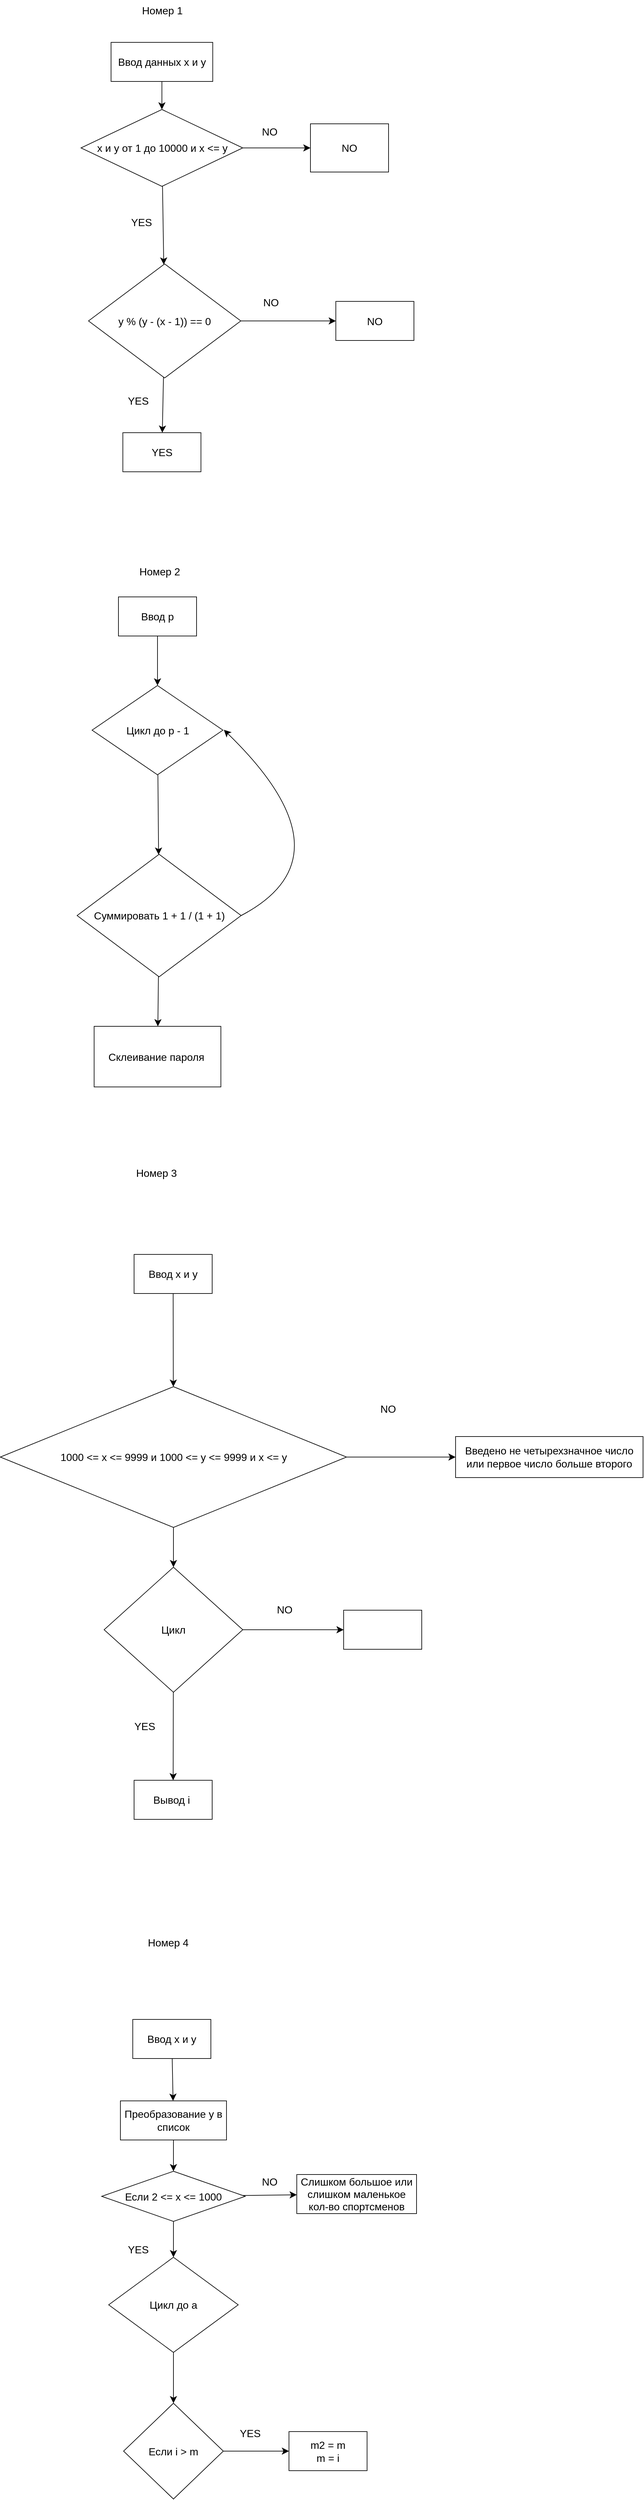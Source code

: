 <mxfile version="22.1.4" type="github">
  <diagram name="Страница — 1" id="HSgIeYpHN0TZc10av27_">
    <mxGraphModel dx="866" dy="777" grid="0" gridSize="10" guides="1" tooltips="1" connect="1" arrows="1" fold="1" page="0" pageScale="1" pageWidth="827" pageHeight="1169" math="0" shadow="0">
      <root>
        <mxCell id="0" />
        <mxCell id="1" parent="0" />
        <mxCell id="zJwWBmNFhzAgIZPLMXwU-3" value="" style="edgeStyle=none;curved=1;rounded=0;orthogonalLoop=1;jettySize=auto;html=1;fontSize=12;startSize=8;endSize=8;" edge="1" parent="1" source="zJwWBmNFhzAgIZPLMXwU-1" target="zJwWBmNFhzAgIZPLMXwU-2">
          <mxGeometry relative="1" as="geometry" />
        </mxCell>
        <mxCell id="zJwWBmNFhzAgIZPLMXwU-1" value="&lt;font style=&quot;vertical-align: inherit;&quot;&gt;&lt;font style=&quot;vertical-align: inherit;&quot;&gt;&lt;font style=&quot;vertical-align: inherit;&quot;&gt;&lt;font style=&quot;vertical-align: inherit;&quot;&gt;Ввод данных х и у&lt;/font&gt;&lt;/font&gt;&lt;/font&gt;&lt;/font&gt;" style="whiteSpace=wrap;html=1;fontSize=16;" vertex="1" parent="1">
          <mxGeometry x="121.63" y="207" width="156.25" height="60" as="geometry" />
        </mxCell>
        <mxCell id="zJwWBmNFhzAgIZPLMXwU-4" value="NO" style="whiteSpace=wrap;html=1;fontSize=16;" vertex="1" parent="1">
          <mxGeometry x="428" y="332" width="120" height="74" as="geometry" />
        </mxCell>
        <mxCell id="zJwWBmNFhzAgIZPLMXwU-5" value="" style="edgeStyle=none;curved=1;rounded=0;orthogonalLoop=1;jettySize=auto;html=1;fontSize=12;startSize=8;endSize=8;" edge="1" parent="1" source="zJwWBmNFhzAgIZPLMXwU-2" target="zJwWBmNFhzAgIZPLMXwU-4">
          <mxGeometry relative="1" as="geometry" />
        </mxCell>
        <mxCell id="zJwWBmNFhzAgIZPLMXwU-10" value="" style="edgeStyle=none;curved=1;rounded=0;orthogonalLoop=1;jettySize=auto;html=1;fontSize=12;startSize=8;endSize=8;" edge="1" parent="1" source="zJwWBmNFhzAgIZPLMXwU-2" target="zJwWBmNFhzAgIZPLMXwU-9">
          <mxGeometry relative="1" as="geometry" />
        </mxCell>
        <mxCell id="zJwWBmNFhzAgIZPLMXwU-2" value="&lt;font style=&quot;vertical-align: inherit;&quot;&gt;&lt;font style=&quot;vertical-align: inherit;&quot;&gt;&lt;font style=&quot;vertical-align: inherit;&quot;&gt;&lt;font style=&quot;vertical-align: inherit;&quot;&gt;х и у от 1 до 10000 и х &amp;lt;= у&lt;/font&gt;&lt;/font&gt;&lt;/font&gt;&lt;/font&gt;" style="rhombus;whiteSpace=wrap;html=1;fontSize=16;" vertex="1" parent="1">
          <mxGeometry x="75.5" y="310" width="248.5" height="118" as="geometry" />
        </mxCell>
        <mxCell id="zJwWBmNFhzAgIZPLMXwU-6" value="NO" style="text;html=1;align=center;verticalAlign=middle;resizable=0;points=[];autosize=1;strokeColor=none;fillColor=none;fontSize=16;" vertex="1" parent="1">
          <mxGeometry x="345" y="328" width="40" height="31" as="geometry" />
        </mxCell>
        <mxCell id="zJwWBmNFhzAgIZPLMXwU-14" value="" style="edgeStyle=none;curved=1;rounded=0;orthogonalLoop=1;jettySize=auto;html=1;fontSize=12;startSize=8;endSize=8;" edge="1" parent="1" source="zJwWBmNFhzAgIZPLMXwU-9" target="zJwWBmNFhzAgIZPLMXwU-13">
          <mxGeometry relative="1" as="geometry" />
        </mxCell>
        <mxCell id="zJwWBmNFhzAgIZPLMXwU-15" value="" style="edgeStyle=none;curved=1;rounded=0;orthogonalLoop=1;jettySize=auto;html=1;fontSize=12;startSize=8;endSize=8;" edge="1" parent="1" source="zJwWBmNFhzAgIZPLMXwU-9" target="zJwWBmNFhzAgIZPLMXwU-12">
          <mxGeometry relative="1" as="geometry" />
        </mxCell>
        <mxCell id="zJwWBmNFhzAgIZPLMXwU-9" value="&lt;font style=&quot;vertical-align: inherit;&quot;&gt;&lt;font style=&quot;vertical-align: inherit;&quot;&gt;y % ​​(y - (x - 1)) == 0&lt;/font&gt;&lt;/font&gt;" style="rhombus;whiteSpace=wrap;html=1;fontSize=16;" vertex="1" parent="1">
          <mxGeometry x="87" y="547" width="234" height="175" as="geometry" />
        </mxCell>
        <mxCell id="zJwWBmNFhzAgIZPLMXwU-11" value="&lt;font style=&quot;vertical-align: inherit;&quot;&gt;&lt;font style=&quot;vertical-align: inherit;&quot;&gt;YES&lt;/font&gt;&lt;/font&gt;" style="text;html=1;align=center;verticalAlign=middle;resizable=0;points=[];autosize=1;strokeColor=none;fillColor=none;fontSize=16;" vertex="1" parent="1">
          <mxGeometry x="145" y="467" width="46" height="31" as="geometry" />
        </mxCell>
        <mxCell id="zJwWBmNFhzAgIZPLMXwU-12" value="NO" style="whiteSpace=wrap;html=1;fontSize=16;" vertex="1" parent="1">
          <mxGeometry x="467" y="604.5" width="120" height="60" as="geometry" />
        </mxCell>
        <mxCell id="zJwWBmNFhzAgIZPLMXwU-13" value="YES" style="whiteSpace=wrap;html=1;fontSize=16;" vertex="1" parent="1">
          <mxGeometry x="139.75" y="806" width="120" height="60" as="geometry" />
        </mxCell>
        <mxCell id="zJwWBmNFhzAgIZPLMXwU-16" value="NO" style="text;html=1;align=center;verticalAlign=middle;resizable=0;points=[];autosize=1;strokeColor=none;fillColor=none;fontSize=16;" vertex="1" parent="1">
          <mxGeometry x="347" y="590" width="40" height="31" as="geometry" />
        </mxCell>
        <mxCell id="zJwWBmNFhzAgIZPLMXwU-17" value="&lt;font style=&quot;vertical-align: inherit;&quot;&gt;&lt;font style=&quot;vertical-align: inherit;&quot;&gt;YES&lt;/font&gt;&lt;/font&gt;" style="text;html=1;align=center;verticalAlign=middle;resizable=0;points=[];autosize=1;strokeColor=none;fillColor=none;fontSize=16;" vertex="1" parent="1">
          <mxGeometry x="139.75" y="741" width="46" height="31" as="geometry" />
        </mxCell>
        <mxCell id="zJwWBmNFhzAgIZPLMXwU-18" value="&lt;font style=&quot;vertical-align: inherit;&quot;&gt;&lt;font style=&quot;vertical-align: inherit;&quot;&gt;Номер 1&lt;/font&gt;&lt;/font&gt;" style="text;html=1;align=center;verticalAlign=middle;resizable=0;points=[];autosize=1;strokeColor=none;fillColor=none;fontSize=16;" vertex="1" parent="1">
          <mxGeometry x="159.26" y="142" width="81" height="31" as="geometry" />
        </mxCell>
        <mxCell id="zJwWBmNFhzAgIZPLMXwU-19" value="&lt;font style=&quot;vertical-align: inherit;&quot;&gt;&lt;font style=&quot;vertical-align: inherit;&quot;&gt;Номер 2&lt;/font&gt;&lt;/font&gt;" style="text;html=1;align=center;verticalAlign=middle;resizable=0;points=[];autosize=1;strokeColor=none;fillColor=none;fontSize=16;" vertex="1" parent="1">
          <mxGeometry x="155" y="1003" width="81" height="31" as="geometry" />
        </mxCell>
        <mxCell id="zJwWBmNFhzAgIZPLMXwU-25" value="" style="edgeStyle=none;curved=1;rounded=0;orthogonalLoop=1;jettySize=auto;html=1;fontSize=12;startSize=8;endSize=8;" edge="1" parent="1" source="zJwWBmNFhzAgIZPLMXwU-20" target="zJwWBmNFhzAgIZPLMXwU-21">
          <mxGeometry relative="1" as="geometry" />
        </mxCell>
        <mxCell id="zJwWBmNFhzAgIZPLMXwU-20" value="&lt;font style=&quot;vertical-align: inherit;&quot;&gt;&lt;font style=&quot;vertical-align: inherit;&quot;&gt;Ввод р&lt;/font&gt;&lt;/font&gt;" style="whiteSpace=wrap;html=1;fontSize=16;" vertex="1" parent="1">
          <mxGeometry x="133" y="1058" width="120" height="60" as="geometry" />
        </mxCell>
        <mxCell id="zJwWBmNFhzAgIZPLMXwU-27" value="" style="edgeStyle=none;curved=1;rounded=0;orthogonalLoop=1;jettySize=auto;html=1;fontSize=12;startSize=8;endSize=8;" edge="1" parent="1" source="zJwWBmNFhzAgIZPLMXwU-21" target="zJwWBmNFhzAgIZPLMXwU-26">
          <mxGeometry relative="1" as="geometry" />
        </mxCell>
        <mxCell id="zJwWBmNFhzAgIZPLMXwU-21" value="&lt;font style=&quot;vertical-align: inherit;&quot;&gt;&lt;font style=&quot;vertical-align: inherit;&quot;&gt;Цикл до р - 1&lt;/font&gt;&lt;/font&gt;" style="rhombus;whiteSpace=wrap;html=1;fontSize=16;" vertex="1" parent="1">
          <mxGeometry x="92.5" y="1194" width="201" height="137" as="geometry" />
        </mxCell>
        <mxCell id="zJwWBmNFhzAgIZPLMXwU-28" style="edgeStyle=none;curved=1;rounded=0;orthogonalLoop=1;jettySize=auto;html=1;fontSize=12;startSize=8;endSize=8;exitX=1;exitY=0.5;exitDx=0;exitDy=0;" edge="1" parent="1" source="zJwWBmNFhzAgIZPLMXwU-26">
          <mxGeometry relative="1" as="geometry">
            <mxPoint x="295" y="1262" as="targetPoint" />
            <Array as="points">
              <mxPoint x="495" y="1456" />
            </Array>
          </mxGeometry>
        </mxCell>
        <mxCell id="zJwWBmNFhzAgIZPLMXwU-30" value="" style="edgeStyle=none;curved=1;rounded=0;orthogonalLoop=1;jettySize=auto;html=1;fontSize=12;startSize=8;endSize=8;" edge="1" parent="1" source="zJwWBmNFhzAgIZPLMXwU-26" target="zJwWBmNFhzAgIZPLMXwU-29">
          <mxGeometry relative="1" as="geometry" />
        </mxCell>
        <mxCell id="zJwWBmNFhzAgIZPLMXwU-26" value="&lt;font style=&quot;vertical-align: inherit;&quot;&gt;&lt;font style=&quot;vertical-align: inherit;&quot;&gt;Суммировать 1 + 1 / (1 + 1)&lt;/font&gt;&lt;/font&gt;" style="rhombus;whiteSpace=wrap;html=1;fontSize=16;" vertex="1" parent="1">
          <mxGeometry x="69.5" y="1453" width="252" height="188" as="geometry" />
        </mxCell>
        <mxCell id="zJwWBmNFhzAgIZPLMXwU-29" value="&lt;font style=&quot;vertical-align: inherit;&quot;&gt;&lt;font style=&quot;vertical-align: inherit;&quot;&gt;Склеивание пароля&amp;nbsp;&lt;/font&gt;&lt;/font&gt;" style="whiteSpace=wrap;html=1;fontSize=16;" vertex="1" parent="1">
          <mxGeometry x="95.63" y="1717" width="194.74" height="93" as="geometry" />
        </mxCell>
        <mxCell id="zJwWBmNFhzAgIZPLMXwU-32" value="&lt;font style=&quot;vertical-align: inherit;&quot;&gt;&lt;font style=&quot;vertical-align: inherit;&quot;&gt;Номер 3&lt;/font&gt;&lt;/font&gt;" style="text;html=1;align=center;verticalAlign=middle;resizable=0;points=[];autosize=1;strokeColor=none;fillColor=none;fontSize=16;" vertex="1" parent="1">
          <mxGeometry x="150" y="1926" width="81" height="31" as="geometry" />
        </mxCell>
        <mxCell id="zJwWBmNFhzAgIZPLMXwU-35" value="" style="edgeStyle=none;curved=1;rounded=0;orthogonalLoop=1;jettySize=auto;html=1;fontSize=12;startSize=8;endSize=8;" edge="1" parent="1" source="zJwWBmNFhzAgIZPLMXwU-33" target="zJwWBmNFhzAgIZPLMXwU-34">
          <mxGeometry relative="1" as="geometry" />
        </mxCell>
        <mxCell id="zJwWBmNFhzAgIZPLMXwU-33" value="&lt;font style=&quot;vertical-align: inherit;&quot;&gt;&lt;font style=&quot;vertical-align: inherit;&quot;&gt;Ввод х и у&lt;/font&gt;&lt;/font&gt;" style="whiteSpace=wrap;html=1;fontSize=16;" vertex="1" parent="1">
          <mxGeometry x="157" y="2067" width="120" height="60" as="geometry" />
        </mxCell>
        <mxCell id="zJwWBmNFhzAgIZPLMXwU-37" value="" style="edgeStyle=none;curved=1;rounded=0;orthogonalLoop=1;jettySize=auto;html=1;fontSize=12;startSize=8;endSize=8;" edge="1" parent="1" source="zJwWBmNFhzAgIZPLMXwU-34" target="zJwWBmNFhzAgIZPLMXwU-36">
          <mxGeometry relative="1" as="geometry" />
        </mxCell>
        <mxCell id="zJwWBmNFhzAgIZPLMXwU-40" value="" style="edgeStyle=none;curved=1;rounded=0;orthogonalLoop=1;jettySize=auto;html=1;fontSize=12;startSize=8;endSize=8;" edge="1" parent="1" source="zJwWBmNFhzAgIZPLMXwU-34" target="zJwWBmNFhzAgIZPLMXwU-39">
          <mxGeometry relative="1" as="geometry" />
        </mxCell>
        <mxCell id="zJwWBmNFhzAgIZPLMXwU-34" value="&lt;font style=&quot;vertical-align: inherit;&quot;&gt;&lt;font style=&quot;vertical-align: inherit;&quot;&gt;&lt;font style=&quot;vertical-align: inherit;&quot;&gt;&lt;font style=&quot;vertical-align: inherit;&quot;&gt;1000 &amp;lt;= x &amp;lt;= 9999 и 1000 &amp;lt;= y &amp;lt;= 9999 и x &amp;lt;= y&lt;/font&gt;&lt;/font&gt;&lt;/font&gt;&lt;/font&gt;" style="rhombus;whiteSpace=wrap;html=1;fontSize=16;" vertex="1" parent="1">
          <mxGeometry x="-48.5" y="2270" width="532" height="216" as="geometry" />
        </mxCell>
        <mxCell id="zJwWBmNFhzAgIZPLMXwU-36" value="&lt;font style=&quot;vertical-align: inherit;&quot;&gt;&lt;font style=&quot;vertical-align: inherit;&quot;&gt;Введено не четырехзначное число или первое число больше второго&lt;/font&gt;&lt;/font&gt;" style="whiteSpace=wrap;html=1;fontSize=16;" vertex="1" parent="1">
          <mxGeometry x="651" y="2346.5" width="288" height="63" as="geometry" />
        </mxCell>
        <mxCell id="zJwWBmNFhzAgIZPLMXwU-38" value="&lt;font style=&quot;vertical-align: inherit;&quot;&gt;&lt;font style=&quot;vertical-align: inherit;&quot;&gt;NO&lt;/font&gt;&lt;/font&gt;" style="text;html=1;align=center;verticalAlign=middle;resizable=0;points=[];autosize=1;strokeColor=none;fillColor=none;fontSize=16;" vertex="1" parent="1">
          <mxGeometry x="527" y="2288" width="40" height="31" as="geometry" />
        </mxCell>
        <mxCell id="zJwWBmNFhzAgIZPLMXwU-46" value="" style="edgeStyle=none;curved=1;rounded=0;orthogonalLoop=1;jettySize=auto;html=1;fontSize=12;startSize=8;endSize=8;" edge="1" parent="1" source="zJwWBmNFhzAgIZPLMXwU-39" target="zJwWBmNFhzAgIZPLMXwU-42">
          <mxGeometry relative="1" as="geometry" />
        </mxCell>
        <mxCell id="zJwWBmNFhzAgIZPLMXwU-47" value="" style="edgeStyle=none;curved=1;rounded=0;orthogonalLoop=1;jettySize=auto;html=1;fontSize=12;startSize=8;endSize=8;" edge="1" parent="1" source="zJwWBmNFhzAgIZPLMXwU-39" target="zJwWBmNFhzAgIZPLMXwU-41">
          <mxGeometry relative="1" as="geometry" />
        </mxCell>
        <mxCell id="zJwWBmNFhzAgIZPLMXwU-39" value="&lt;font style=&quot;vertical-align: inherit;&quot;&gt;&lt;font style=&quot;vertical-align: inherit;&quot;&gt;Цикл&lt;/font&gt;&lt;/font&gt;" style="rhombus;whiteSpace=wrap;html=1;fontSize=16;" vertex="1" parent="1">
          <mxGeometry x="111" y="2547" width="213" height="192" as="geometry" />
        </mxCell>
        <mxCell id="zJwWBmNFhzAgIZPLMXwU-41" value="&lt;font style=&quot;vertical-align: inherit;&quot;&gt;&lt;font style=&quot;vertical-align: inherit;&quot;&gt;Вывод i&amp;nbsp;&lt;/font&gt;&lt;/font&gt;" style="whiteSpace=wrap;html=1;fontSize=16;" vertex="1" parent="1">
          <mxGeometry x="157" y="2874" width="120" height="60" as="geometry" />
        </mxCell>
        <mxCell id="zJwWBmNFhzAgIZPLMXwU-42" value="" style="whiteSpace=wrap;html=1;fontSize=16;" vertex="1" parent="1">
          <mxGeometry x="479" y="2613" width="120" height="60" as="geometry" />
        </mxCell>
        <mxCell id="zJwWBmNFhzAgIZPLMXwU-48" value="NO" style="text;html=1;align=center;verticalAlign=middle;resizable=0;points=[];autosize=1;strokeColor=none;fillColor=none;fontSize=16;" vertex="1" parent="1">
          <mxGeometry x="368" y="2596" width="40" height="31" as="geometry" />
        </mxCell>
        <mxCell id="zJwWBmNFhzAgIZPLMXwU-49" value="&lt;font style=&quot;vertical-align: inherit;&quot;&gt;&lt;font style=&quot;vertical-align: inherit;&quot;&gt;YES&lt;/font&gt;&lt;/font&gt;" style="text;html=1;align=center;verticalAlign=middle;resizable=0;points=[];autosize=1;strokeColor=none;fillColor=none;fontSize=16;" vertex="1" parent="1">
          <mxGeometry x="150" y="2775" width="46" height="31" as="geometry" />
        </mxCell>
        <mxCell id="zJwWBmNFhzAgIZPLMXwU-50" value="&lt;font style=&quot;vertical-align: inherit;&quot;&gt;&lt;font style=&quot;vertical-align: inherit;&quot;&gt;Номер 4&lt;/font&gt;&lt;/font&gt;" style="text;html=1;align=center;verticalAlign=middle;resizable=0;points=[];autosize=1;strokeColor=none;fillColor=none;fontSize=16;" vertex="1" parent="1">
          <mxGeometry x="168.5" y="3107" width="81" height="31" as="geometry" />
        </mxCell>
        <mxCell id="zJwWBmNFhzAgIZPLMXwU-54" value="" style="edgeStyle=none;curved=1;rounded=0;orthogonalLoop=1;jettySize=auto;html=1;fontSize=12;startSize=8;endSize=8;" edge="1" parent="1" source="zJwWBmNFhzAgIZPLMXwU-51" target="zJwWBmNFhzAgIZPLMXwU-53">
          <mxGeometry relative="1" as="geometry" />
        </mxCell>
        <mxCell id="zJwWBmNFhzAgIZPLMXwU-51" value="&lt;font style=&quot;vertical-align: inherit;&quot;&gt;&lt;font style=&quot;vertical-align: inherit;&quot;&gt;Ввод х и у&lt;/font&gt;&lt;/font&gt;" style="whiteSpace=wrap;html=1;fontSize=16;" vertex="1" parent="1">
          <mxGeometry x="155" y="3241" width="120" height="60" as="geometry" />
        </mxCell>
        <mxCell id="zJwWBmNFhzAgIZPLMXwU-56" value="" style="edgeStyle=none;curved=1;rounded=0;orthogonalLoop=1;jettySize=auto;html=1;fontSize=12;startSize=8;endSize=8;" edge="1" parent="1" source="zJwWBmNFhzAgIZPLMXwU-53" target="zJwWBmNFhzAgIZPLMXwU-55">
          <mxGeometry relative="1" as="geometry" />
        </mxCell>
        <mxCell id="zJwWBmNFhzAgIZPLMXwU-53" value="Преобразование у в список" style="whiteSpace=wrap;html=1;fontSize=16;" vertex="1" parent="1">
          <mxGeometry x="136" y="3366" width="163" height="60" as="geometry" />
        </mxCell>
        <mxCell id="zJwWBmNFhzAgIZPLMXwU-58" value="" style="edgeStyle=none;curved=1;rounded=0;orthogonalLoop=1;jettySize=auto;html=1;fontSize=12;startSize=8;endSize=8;" edge="1" parent="1" source="zJwWBmNFhzAgIZPLMXwU-55" target="zJwWBmNFhzAgIZPLMXwU-57">
          <mxGeometry relative="1" as="geometry" />
        </mxCell>
        <mxCell id="zJwWBmNFhzAgIZPLMXwU-62" value="" style="edgeStyle=none;curved=1;rounded=0;orthogonalLoop=1;jettySize=auto;html=1;fontSize=12;startSize=8;endSize=8;" edge="1" parent="1" source="zJwWBmNFhzAgIZPLMXwU-55" target="zJwWBmNFhzAgIZPLMXwU-61">
          <mxGeometry relative="1" as="geometry" />
        </mxCell>
        <mxCell id="zJwWBmNFhzAgIZPLMXwU-55" value="&lt;font style=&quot;vertical-align: inherit;&quot;&gt;&lt;font style=&quot;vertical-align: inherit;&quot;&gt;Если 2 &amp;lt;= х &amp;lt;= 1000&lt;/font&gt;&lt;/font&gt;" style="rhombus;whiteSpace=wrap;html=1;fontSize=16;" vertex="1" parent="1">
          <mxGeometry x="107.25" y="3474" width="220.5" height="77" as="geometry" />
        </mxCell>
        <mxCell id="zJwWBmNFhzAgIZPLMXwU-57" value="&lt;font style=&quot;vertical-align: inherit;&quot;&gt;&lt;font style=&quot;vertical-align: inherit;&quot;&gt;Слишком большое или слишком маленькое кол-во спортсменов&lt;/font&gt;&lt;/font&gt;" style="whiteSpace=wrap;html=1;fontSize=16;" vertex="1" parent="1">
          <mxGeometry x="407" y="3479" width="184" height="60" as="geometry" />
        </mxCell>
        <mxCell id="zJwWBmNFhzAgIZPLMXwU-59" value="NO" style="text;html=1;align=center;verticalAlign=middle;resizable=0;points=[];autosize=1;strokeColor=none;fillColor=none;fontSize=16;" vertex="1" parent="1">
          <mxGeometry x="345" y="3474" width="40" height="31" as="geometry" />
        </mxCell>
        <mxCell id="zJwWBmNFhzAgIZPLMXwU-60" value="&lt;font style=&quot;vertical-align: inherit;&quot;&gt;&lt;font style=&quot;vertical-align: inherit;&quot;&gt;YES&lt;/font&gt;&lt;/font&gt;" style="text;html=1;align=center;verticalAlign=middle;resizable=0;points=[];autosize=1;strokeColor=none;fillColor=none;fontSize=16;" vertex="1" parent="1">
          <mxGeometry x="139.75" y="3578" width="46" height="31" as="geometry" />
        </mxCell>
        <mxCell id="zJwWBmNFhzAgIZPLMXwU-64" value="" style="edgeStyle=none;curved=1;rounded=0;orthogonalLoop=1;jettySize=auto;html=1;fontSize=12;startSize=8;endSize=8;" edge="1" parent="1" source="zJwWBmNFhzAgIZPLMXwU-61" target="zJwWBmNFhzAgIZPLMXwU-63">
          <mxGeometry relative="1" as="geometry" />
        </mxCell>
        <mxCell id="zJwWBmNFhzAgIZPLMXwU-61" value="&lt;font style=&quot;vertical-align: inherit;&quot;&gt;&lt;font style=&quot;vertical-align: inherit;&quot;&gt;Цикл до а&lt;/font&gt;&lt;/font&gt;" style="rhombus;whiteSpace=wrap;html=1;fontSize=16;" vertex="1" parent="1">
          <mxGeometry x="118" y="3606" width="199" height="146" as="geometry" />
        </mxCell>
        <mxCell id="zJwWBmNFhzAgIZPLMXwU-67" value="" style="edgeStyle=none;curved=1;rounded=0;orthogonalLoop=1;jettySize=auto;html=1;fontSize=12;startSize=8;endSize=8;" edge="1" parent="1" source="zJwWBmNFhzAgIZPLMXwU-63" target="zJwWBmNFhzAgIZPLMXwU-66">
          <mxGeometry relative="1" as="geometry" />
        </mxCell>
        <mxCell id="zJwWBmNFhzAgIZPLMXwU-63" value="&lt;font style=&quot;vertical-align: inherit;&quot;&gt;&lt;font style=&quot;vertical-align: inherit;&quot;&gt;&lt;font style=&quot;vertical-align: inherit;&quot;&gt;&lt;font style=&quot;vertical-align: inherit;&quot;&gt;&lt;font style=&quot;vertical-align: inherit;&quot;&gt;&lt;font style=&quot;vertical-align: inherit;&quot;&gt;Если i &amp;gt; m&lt;/font&gt;&lt;/font&gt;&lt;/font&gt;&lt;/font&gt;&lt;/font&gt;&lt;/font&gt;" style="rhombus;whiteSpace=wrap;html=1;fontSize=16;" vertex="1" parent="1">
          <mxGeometry x="140.88" y="3830" width="153.25" height="147" as="geometry" />
        </mxCell>
        <mxCell id="zJwWBmNFhzAgIZPLMXwU-65" value="&lt;font style=&quot;vertical-align: inherit;&quot;&gt;&lt;font style=&quot;vertical-align: inherit;&quot;&gt;YES&lt;/font&gt;&lt;/font&gt;" style="text;html=1;align=center;verticalAlign=middle;resizable=0;points=[];autosize=1;strokeColor=none;fillColor=none;fontSize=16;" vertex="1" parent="1">
          <mxGeometry x="312" y="3860" width="46" height="31" as="geometry" />
        </mxCell>
        <mxCell id="zJwWBmNFhzAgIZPLMXwU-66" value="&lt;font style=&quot;vertical-align: inherit;&quot;&gt;&lt;font style=&quot;vertical-align: inherit;&quot;&gt;m2 = m&lt;br&gt;m = i&lt;br&gt;&lt;/font&gt;&lt;/font&gt;" style="whiteSpace=wrap;html=1;fontSize=16;" vertex="1" parent="1">
          <mxGeometry x="395" y="3873.5" width="120" height="60" as="geometry" />
        </mxCell>
      </root>
    </mxGraphModel>
  </diagram>
</mxfile>
